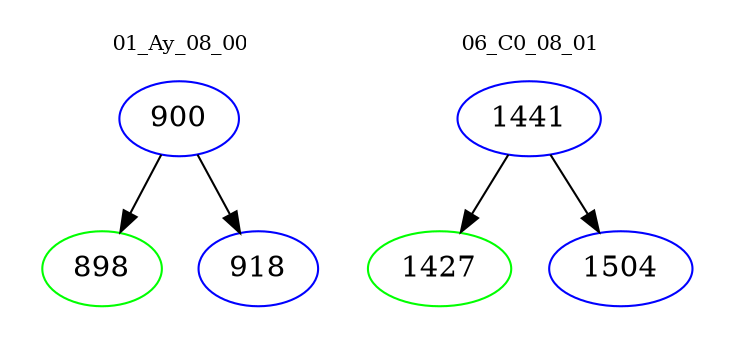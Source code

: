 digraph{
subgraph cluster_0 {
color = white
label = "01_Ay_08_00";
fontsize=10;
T0_900 [label="900", color="blue"]
T0_900 -> T0_898 [color="black"]
T0_898 [label="898", color="green"]
T0_900 -> T0_918 [color="black"]
T0_918 [label="918", color="blue"]
}
subgraph cluster_1 {
color = white
label = "06_C0_08_01";
fontsize=10;
T1_1441 [label="1441", color="blue"]
T1_1441 -> T1_1427 [color="black"]
T1_1427 [label="1427", color="green"]
T1_1441 -> T1_1504 [color="black"]
T1_1504 [label="1504", color="blue"]
}
}
